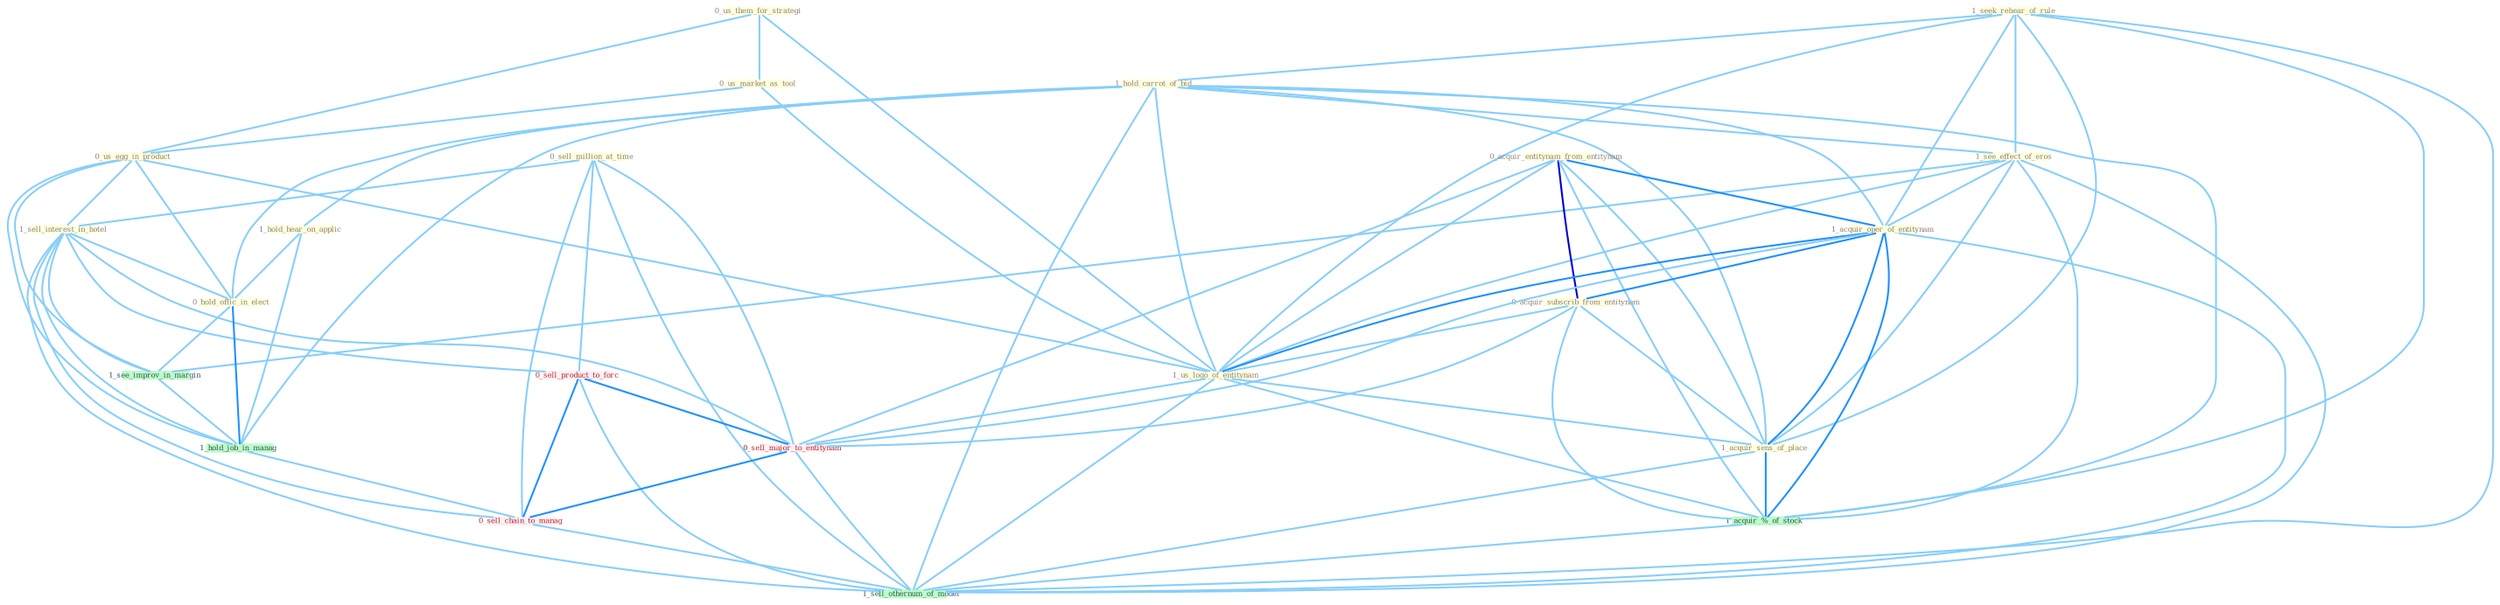 Graph G{ 
    node
    [shape=polygon,style=filled,width=.5,height=.06,color="#BDFCC9",fixedsize=true,fontsize=4,
    fontcolor="#2f4f4f"];
    {node
    [color="#ffffe0", fontcolor="#8b7d6b"] "0_us_them_for_strategi " "0_sell_million_at_time " "1_seek_rehear_of_rule " "0_us_market_as_tool " "1_hold_carrot_of_bid " "1_see_effect_of_eros " "0_acquir_entitynam_from_entitynam " "0_us_egg_in_product " "1_hold_hear_on_applic " "1_acquir_oper_of_entitynam " "1_sell_interest_in_hotel " "0_hold_offic_in_elect " "0_acquir_subscrib_from_entitynam " "1_us_logo_of_entitynam " "1_acquir_sens_of_place "}
{node [color="#fff0f5", fontcolor="#b22222"] "0_sell_product_to_forc " "0_sell_major_to_entitynam " "0_sell_chain_to_manag "}
edge [color="#B0E2FF"];

	"0_us_them_for_strategi " -- "0_us_market_as_tool " [w="1", color="#87cefa" ];
	"0_us_them_for_strategi " -- "0_us_egg_in_product " [w="1", color="#87cefa" ];
	"0_us_them_for_strategi " -- "1_us_logo_of_entitynam " [w="1", color="#87cefa" ];
	"0_sell_million_at_time " -- "1_sell_interest_in_hotel " [w="1", color="#87cefa" ];
	"0_sell_million_at_time " -- "0_sell_product_to_forc " [w="1", color="#87cefa" ];
	"0_sell_million_at_time " -- "0_sell_major_to_entitynam " [w="1", color="#87cefa" ];
	"0_sell_million_at_time " -- "0_sell_chain_to_manag " [w="1", color="#87cefa" ];
	"0_sell_million_at_time " -- "1_sell_othernum_of_model " [w="1", color="#87cefa" ];
	"1_seek_rehear_of_rule " -- "1_hold_carrot_of_bid " [w="1", color="#87cefa" ];
	"1_seek_rehear_of_rule " -- "1_see_effect_of_eros " [w="1", color="#87cefa" ];
	"1_seek_rehear_of_rule " -- "1_acquir_oper_of_entitynam " [w="1", color="#87cefa" ];
	"1_seek_rehear_of_rule " -- "1_us_logo_of_entitynam " [w="1", color="#87cefa" ];
	"1_seek_rehear_of_rule " -- "1_acquir_sens_of_place " [w="1", color="#87cefa" ];
	"1_seek_rehear_of_rule " -- "1_acquir_%_of_stock " [w="1", color="#87cefa" ];
	"1_seek_rehear_of_rule " -- "1_sell_othernum_of_model " [w="1", color="#87cefa" ];
	"0_us_market_as_tool " -- "0_us_egg_in_product " [w="1", color="#87cefa" ];
	"0_us_market_as_tool " -- "1_us_logo_of_entitynam " [w="1", color="#87cefa" ];
	"1_hold_carrot_of_bid " -- "1_see_effect_of_eros " [w="1", color="#87cefa" ];
	"1_hold_carrot_of_bid " -- "1_hold_hear_on_applic " [w="1", color="#87cefa" ];
	"1_hold_carrot_of_bid " -- "1_acquir_oper_of_entitynam " [w="1", color="#87cefa" ];
	"1_hold_carrot_of_bid " -- "0_hold_offic_in_elect " [w="1", color="#87cefa" ];
	"1_hold_carrot_of_bid " -- "1_us_logo_of_entitynam " [w="1", color="#87cefa" ];
	"1_hold_carrot_of_bid " -- "1_acquir_sens_of_place " [w="1", color="#87cefa" ];
	"1_hold_carrot_of_bid " -- "1_acquir_%_of_stock " [w="1", color="#87cefa" ];
	"1_hold_carrot_of_bid " -- "1_hold_job_in_manag " [w="1", color="#87cefa" ];
	"1_hold_carrot_of_bid " -- "1_sell_othernum_of_model " [w="1", color="#87cefa" ];
	"1_see_effect_of_eros " -- "1_acquir_oper_of_entitynam " [w="1", color="#87cefa" ];
	"1_see_effect_of_eros " -- "1_us_logo_of_entitynam " [w="1", color="#87cefa" ];
	"1_see_effect_of_eros " -- "1_acquir_sens_of_place " [w="1", color="#87cefa" ];
	"1_see_effect_of_eros " -- "1_see_improv_in_margin " [w="1", color="#87cefa" ];
	"1_see_effect_of_eros " -- "1_acquir_%_of_stock " [w="1", color="#87cefa" ];
	"1_see_effect_of_eros " -- "1_sell_othernum_of_model " [w="1", color="#87cefa" ];
	"0_acquir_entitynam_from_entitynam " -- "1_acquir_oper_of_entitynam " [w="2", color="#1e90ff" , len=0.8];
	"0_acquir_entitynam_from_entitynam " -- "0_acquir_subscrib_from_entitynam " [w="3", color="#0000cd" , len=0.6];
	"0_acquir_entitynam_from_entitynam " -- "1_us_logo_of_entitynam " [w="1", color="#87cefa" ];
	"0_acquir_entitynam_from_entitynam " -- "1_acquir_sens_of_place " [w="1", color="#87cefa" ];
	"0_acquir_entitynam_from_entitynam " -- "1_acquir_%_of_stock " [w="1", color="#87cefa" ];
	"0_acquir_entitynam_from_entitynam " -- "0_sell_major_to_entitynam " [w="1", color="#87cefa" ];
	"0_us_egg_in_product " -- "1_sell_interest_in_hotel " [w="1", color="#87cefa" ];
	"0_us_egg_in_product " -- "0_hold_offic_in_elect " [w="1", color="#87cefa" ];
	"0_us_egg_in_product " -- "1_us_logo_of_entitynam " [w="1", color="#87cefa" ];
	"0_us_egg_in_product " -- "1_see_improv_in_margin " [w="1", color="#87cefa" ];
	"0_us_egg_in_product " -- "1_hold_job_in_manag " [w="1", color="#87cefa" ];
	"1_hold_hear_on_applic " -- "0_hold_offic_in_elect " [w="1", color="#87cefa" ];
	"1_hold_hear_on_applic " -- "1_hold_job_in_manag " [w="1", color="#87cefa" ];
	"1_acquir_oper_of_entitynam " -- "0_acquir_subscrib_from_entitynam " [w="2", color="#1e90ff" , len=0.8];
	"1_acquir_oper_of_entitynam " -- "1_us_logo_of_entitynam " [w="2", color="#1e90ff" , len=0.8];
	"1_acquir_oper_of_entitynam " -- "1_acquir_sens_of_place " [w="2", color="#1e90ff" , len=0.8];
	"1_acquir_oper_of_entitynam " -- "1_acquir_%_of_stock " [w="2", color="#1e90ff" , len=0.8];
	"1_acquir_oper_of_entitynam " -- "0_sell_major_to_entitynam " [w="1", color="#87cefa" ];
	"1_acquir_oper_of_entitynam " -- "1_sell_othernum_of_model " [w="1", color="#87cefa" ];
	"1_sell_interest_in_hotel " -- "0_hold_offic_in_elect " [w="1", color="#87cefa" ];
	"1_sell_interest_in_hotel " -- "1_see_improv_in_margin " [w="1", color="#87cefa" ];
	"1_sell_interest_in_hotel " -- "1_hold_job_in_manag " [w="1", color="#87cefa" ];
	"1_sell_interest_in_hotel " -- "0_sell_product_to_forc " [w="1", color="#87cefa" ];
	"1_sell_interest_in_hotel " -- "0_sell_major_to_entitynam " [w="1", color="#87cefa" ];
	"1_sell_interest_in_hotel " -- "0_sell_chain_to_manag " [w="1", color="#87cefa" ];
	"1_sell_interest_in_hotel " -- "1_sell_othernum_of_model " [w="1", color="#87cefa" ];
	"0_hold_offic_in_elect " -- "1_see_improv_in_margin " [w="1", color="#87cefa" ];
	"0_hold_offic_in_elect " -- "1_hold_job_in_manag " [w="2", color="#1e90ff" , len=0.8];
	"0_acquir_subscrib_from_entitynam " -- "1_us_logo_of_entitynam " [w="1", color="#87cefa" ];
	"0_acquir_subscrib_from_entitynam " -- "1_acquir_sens_of_place " [w="1", color="#87cefa" ];
	"0_acquir_subscrib_from_entitynam " -- "1_acquir_%_of_stock " [w="1", color="#87cefa" ];
	"0_acquir_subscrib_from_entitynam " -- "0_sell_major_to_entitynam " [w="1", color="#87cefa" ];
	"1_us_logo_of_entitynam " -- "1_acquir_sens_of_place " [w="1", color="#87cefa" ];
	"1_us_logo_of_entitynam " -- "1_acquir_%_of_stock " [w="1", color="#87cefa" ];
	"1_us_logo_of_entitynam " -- "0_sell_major_to_entitynam " [w="1", color="#87cefa" ];
	"1_us_logo_of_entitynam " -- "1_sell_othernum_of_model " [w="1", color="#87cefa" ];
	"1_acquir_sens_of_place " -- "1_acquir_%_of_stock " [w="2", color="#1e90ff" , len=0.8];
	"1_acquir_sens_of_place " -- "1_sell_othernum_of_model " [w="1", color="#87cefa" ];
	"1_see_improv_in_margin " -- "1_hold_job_in_manag " [w="1", color="#87cefa" ];
	"1_acquir_%_of_stock " -- "1_sell_othernum_of_model " [w="1", color="#87cefa" ];
	"1_hold_job_in_manag " -- "0_sell_chain_to_manag " [w="1", color="#87cefa" ];
	"0_sell_product_to_forc " -- "0_sell_major_to_entitynam " [w="2", color="#1e90ff" , len=0.8];
	"0_sell_product_to_forc " -- "0_sell_chain_to_manag " [w="2", color="#1e90ff" , len=0.8];
	"0_sell_product_to_forc " -- "1_sell_othernum_of_model " [w="1", color="#87cefa" ];
	"0_sell_major_to_entitynam " -- "0_sell_chain_to_manag " [w="2", color="#1e90ff" , len=0.8];
	"0_sell_major_to_entitynam " -- "1_sell_othernum_of_model " [w="1", color="#87cefa" ];
	"0_sell_chain_to_manag " -- "1_sell_othernum_of_model " [w="1", color="#87cefa" ];
}